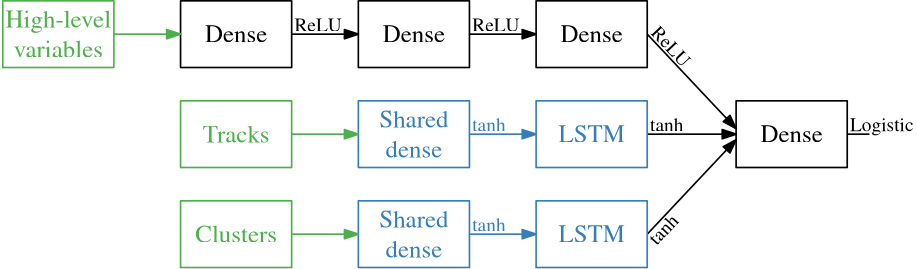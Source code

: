 <?xml version="1.0"?>
<!DOCTYPE ipe SYSTEM "ipe.dtd">
<ipe version="70206" creator="Ipe 7.2.7">
<info created="D:20170724171005" modified="D:20170913151515"/>
<preamble>\usepackage{amsmath}
\usepackage{txfonts}
</preamble>
<ipestyle name="basic">
<symbol name="arrow/arc(spx)">
<path stroke="sym-stroke" fill="sym-stroke" pen="sym-pen">
0 0 m
-1 0.333 l
-1 -0.333 l
h
</path>
</symbol>
<symbol name="arrow/farc(spx)">
<path stroke="sym-stroke" fill="white" pen="sym-pen">
0 0 m
-1 0.333 l
-1 -0.333 l
h
</path>
</symbol>
<symbol name="arrow/ptarc(spx)">
<path stroke="sym-stroke" fill="sym-stroke" pen="sym-pen">
0 0 m
-1 0.333 l
-0.8 0 l
-1 -0.333 l
h
</path>
</symbol>
<symbol name="arrow/fptarc(spx)">
<path stroke="sym-stroke" fill="white" pen="sym-pen">
0 0 m
-1 0.333 l
-0.8 0 l
-1 -0.333 l
h
</path>
</symbol>
<symbol name="mark/circle(sx)" transformations="translations">
<path fill="sym-stroke">
0.6 0 0 0.6 0 0 e
0.4 0 0 0.4 0 0 e
</path>
</symbol>
<symbol name="mark/disk(sx)" transformations="translations">
<path fill="sym-stroke">
0.6 0 0 0.6 0 0 e
</path>
</symbol>
<symbol name="mark/fdisk(sfx)" transformations="translations">
<group>
<path fill="sym-fill">
0.5 0 0 0.5 0 0 e
</path>
<path fill="sym-stroke" fillrule="eofill">
0.6 0 0 0.6 0 0 e
0.4 0 0 0.4 0 0 e
</path>
</group>
</symbol>
<symbol name="mark/box(sx)" transformations="translations">
<path fill="sym-stroke" fillrule="eofill">
-0.6 -0.6 m
0.6 -0.6 l
0.6 0.6 l
-0.6 0.6 l
h
-0.4 -0.4 m
0.4 -0.4 l
0.4 0.4 l
-0.4 0.4 l
h
</path>
</symbol>
<symbol name="mark/square(sx)" transformations="translations">
<path fill="sym-stroke">
-0.6 -0.6 m
0.6 -0.6 l
0.6 0.6 l
-0.6 0.6 l
h
</path>
</symbol>
<symbol name="mark/fsquare(sfx)" transformations="translations">
<group>
<path fill="sym-fill">
-0.5 -0.5 m
0.5 -0.5 l
0.5 0.5 l
-0.5 0.5 l
h
</path>
<path fill="sym-stroke" fillrule="eofill">
-0.6 -0.6 m
0.6 -0.6 l
0.6 0.6 l
-0.6 0.6 l
h
-0.4 -0.4 m
0.4 -0.4 l
0.4 0.4 l
-0.4 0.4 l
h
</path>
</group>
</symbol>
<symbol name="mark/cross(sx)" transformations="translations">
<group>
<path fill="sym-stroke">
-0.43 -0.57 m
0.57 0.43 l
0.43 0.57 l
-0.57 -0.43 l
h
</path>
<path fill="sym-stroke">
-0.43 0.57 m
0.57 -0.43 l
0.43 -0.57 l
-0.57 0.43 l
h
</path>
</group>
</symbol>
<symbol name="arrow/fnormal(spx)">
<path stroke="sym-stroke" fill="white" pen="sym-pen">
0 0 m
-1 0.333 l
-1 -0.333 l
h
</path>
</symbol>
<symbol name="arrow/pointed(spx)">
<path stroke="sym-stroke" fill="sym-stroke" pen="sym-pen">
0 0 m
-1 0.333 l
-0.8 0 l
-1 -0.333 l
h
</path>
</symbol>
<symbol name="arrow/fpointed(spx)">
<path stroke="sym-stroke" fill="white" pen="sym-pen">
0 0 m
-1 0.333 l
-0.8 0 l
-1 -0.333 l
h
</path>
</symbol>
<symbol name="arrow/linear(spx)">
<path stroke="sym-stroke" pen="sym-pen">
-1 0.333 m
0 0 l
-1 -0.333 l
</path>
</symbol>
<symbol name="arrow/fdouble(spx)">
<path stroke="sym-stroke" fill="white" pen="sym-pen">
0 0 m
-1 0.333 l
-1 -0.333 l
h
-1 0 m
-2 0.333 l
-2 -0.333 l
h
</path>
</symbol>
<symbol name="arrow/double(spx)">
<path stroke="sym-stroke" fill="sym-stroke" pen="sym-pen">
0 0 m
-1 0.333 l
-1 -0.333 l
h
-1 0 m
-2 0.333 l
-2 -0.333 l
h
</path>
</symbol>
<pen name="heavier" value="0.8"/>
<pen name="fat" value="1.2"/>
<pen name="ultrafat" value="2"/>
<symbolsize name="large" value="5"/>
<symbolsize name="small" value="2"/>
<symbolsize name="tiny" value="1.1"/>
<arrowsize name="large" value="10"/>
<arrowsize name="small" value="5"/>
<arrowsize name="tiny" value="3"/>
<color name="red" value="1 0 0"/>
<color name="green" value="0 1 0"/>
<color name="blue" value="0 0 1"/>
<color name="yellow" value="1 1 0"/>
<color name="orange" value="1 0.647 0"/>
<color name="gold" value="1 0.843 0"/>
<color name="purple" value="0.627 0.125 0.941"/>
<color name="gray" value="0.745"/>
<color name="brown" value="0.647 0.165 0.165"/>
<color name="navy" value="0 0 0.502"/>
<color name="pink" value="1 0.753 0.796"/>
<color name="seagreen" value="0.18 0.545 0.341"/>
<color name="turquoise" value="0.251 0.878 0.816"/>
<color name="violet" value="0.933 0.51 0.933"/>
<color name="darkblue" value="0 0 0.545"/>
<color name="darkcyan" value="0 0.545 0.545"/>
<color name="darkgray" value="0.663"/>
<color name="darkgreen" value="0 0.392 0"/>
<color name="darkmagenta" value="0.545 0 0.545"/>
<color name="darkorange" value="1 0.549 0"/>
<color name="darkred" value="0.545 0 0"/>
<color name="lightblue" value="0.678 0.847 0.902"/>
<color name="lightcyan" value="0.878 1 1"/>
<color name="lightgray" value="0.827"/>
<color name="lightgreen" value="0.565 0.933 0.565"/>
<color name="lightyellow" value="1 1 0.878"/>
<dashstyle name="dashed" value="[4] 0"/>
<dashstyle name="dotted" value="[1 3] 0"/>
<dashstyle name="dash dotted" value="[4 2 1 2] 0"/>
<dashstyle name="dash dot dotted" value="[4 2 1 2 1 2] 0"/>
<textsize name="large" value="\large"/>
<textsize name="Large" value="\Large"/>
<textsize name="LARGE" value="\LARGE"/>
<textsize name="huge" value="\huge"/>
<textsize name="Huge" value="\Huge"/>
<textsize name="small" value="\small"/>
<textsize name="footnote" value="\footnotesize"/>
<textsize name="tiny" value="\tiny"/>
<textstyle name="center" begin="\begin{center}" end="\end{center}"/>
<textstyle name="itemize" begin="\begin{itemize}" end="\end{itemize}"/>
<textstyle name="item" begin="\begin{itemize}\item{}" end="\end{itemize}"/>
<gridsize name="4 pts" value="4"/>
<gridsize name="8 pts (~3 mm)" value="8"/>
<gridsize name="16 pts (~6 mm)" value="16"/>
<gridsize name="32 pts (~12 mm)" value="32"/>
<gridsize name="10 pts (~3.5 mm)" value="10"/>
<gridsize name="20 pts (~7 mm)" value="20"/>
<gridsize name="14 pts (~5 mm)" value="14"/>
<gridsize name="28 pts (~10 mm)" value="28"/>
<gridsize name="56 pts (~20 mm)" value="56"/>
<anglesize name="90 deg" value="90"/>
<anglesize name="60 deg" value="60"/>
<anglesize name="45 deg" value="45"/>
<anglesize name="30 deg" value="30"/>
<anglesize name="22.5 deg" value="22.5"/>
<opacity name="10%" value="0.1"/>
<opacity name="30%" value="0.3"/>
<opacity name="50%" value="0.5"/>
<opacity name="75%" value="0.75"/>
<tiling name="falling" angle="-60" step="4" width="1"/>
<tiling name="rising" angle="30" step="4" width="1"/>
</ipestyle>
<page>
<layer name="alpha"/>
<view layers="alpha" active="alpha"/>
<path layer="alpha" matrix="1 0 0 1 0 -44" stroke="0.216 0.494 0.722" pen="0.6">
156 816 m
156 792 l
196 792 l
196 816 l
h
</path>
<text matrix="1 0 0 1 8 -36" transformations="translations" pos="148 796" stroke="0.216 0.494 0.722" type="minipage" width="40" height="11.064" depth="5.95" valign="center" size="9" style="center">Shared dense</text>
<text matrix="1 0 0 1 72 -36" transformations="translations" pos="148 796" stroke="0.216 0.494 0.722" type="minipage" width="40" height="5.62" depth="0.5" valign="center" size="9" style="center">LSTM</text>
<path matrix="1 0 0 1 0 -80" stroke="0.216 0.494 0.722" pen="0.6">
156 816 m
156 792 l
196 792 l
196 816 l
h
</path>
<text matrix="1 0 0 1 8 -72" transformations="translations" pos="148 796" stroke="0.216 0.494 0.722" type="minipage" width="40" height="11.064" depth="5.95" valign="center" size="9" style="center">Shared dense</text>
<text matrix="1 0 0 1 72 -72" transformations="translations" pos="148 796" stroke="0.216 0.494 0.722" type="minipage" width="40" height="5.62" depth="0.5" valign="center" size="9" style="center">LSTM</text>
<text matrix="1 0 0 1 144 -36" transformations="translations" pos="148 796" stroke="black" type="minipage" width="40" height="5.613" depth="0.48" valign="center" size="9" style="center">Dense</text>
<path matrix="1 0 0 1 136 -44" stroke="black" pen="0.6">
156 816 m
156 792 l
196 792 l
196 816 l
h
</path>
<path matrix="1 0 0 1 0 4" stroke="0.216 0.494 0.722" pen="0.6" arrow="normal/small">
196 756 m
220 756 l
</path>
<path matrix="1 0 0 1 0 8" stroke="0.216 0.494 0.722" pen="0.6" arrow="normal/small">
196 716 m
220 716 l
</path>
<path matrix="1 0 0 1 -64 -44" stroke="0.302 0.686 0.29" pen="0.6">
156 816 m
156 792 l
196 792 l
196 816 l
h
</path>
<text matrix="1 0 0 1 -56 -36" transformations="translations" pos="148 796" stroke="0.302 0.686 0.29" type="minipage" width="40" height="5.674" depth="0.54" valign="center" size="9" style="center">Tracks</text>
<path matrix="1 0 0 1 -64 -80" stroke="0.302 0.686 0.29" pen="0.6">
156 816 m
156 792 l
196 792 l
196 816 l
h
</path>
<text matrix="1 0 0 1 -56 -72" transformations="translations" pos="148 796" stroke="0.302 0.686 0.29" type="minipage" width="40" height="5.681" depth="0.56" valign="center" size="9" style="center">Clusters</text>
<path matrix="1 0 0 1 0 8" stroke="0.302 0.686 0.29" pen="0.6" arrow="normal/small">
132 716 m
156 716 l
</path>
<path matrix="1 0 0 1 0 4" stroke="0.302 0.686 0.29" pen="0.6" arrow="normal/small">
132 756 m
156 756 l
</path>
<text matrix="1 0 0 1 5 -35" transformations="translations" pos="192 796" stroke="0.216 0.494 0.722" type="label" width="12.009" height="4.763" depth="0.07" valign="baseline" size="7" style="math">\tanh</text>
<text matrix="1 0 0 1 5 -71" transformations="translations" pos="192 796" stroke="0.216 0.494 0.722" type="label" width="12.009" height="4.763" depth="0.07" valign="baseline" size="7" style="math">\tanh</text>
<text matrix="1 0 0 1 -115 -15" transformations="translations" pos="448 776" stroke="black" type="label" width="22.86" height="4.766" depth="1.51" valign="baseline" size="7">Logistic</text>
<path matrix="1 0 0 1 0 4" stroke="black" pen="0.6" arrow="normal/small">
260 756 m
292 756 l
</path>
<path matrix="1 0 0 1 -96 -16" stroke="black" pen="0.6">
428 776 m
436 776 l
</path>
<text matrix="1 0 0 1 -56 0" transformations="translations" pos="148 796" stroke="black" type="minipage" width="40" height="5.613" depth="0.48" valign="center" size="9" style="center">Dense</text>
<path matrix="1 0 0 1 -64 -8" stroke="black" pen="0.6">
156 816 m
156 792 l
196 792 l
196 816 l
h
</path>
<path stroke="black" pen="0.6" arrow="normal/small">
132 796 m
156 796 l
</path>
<text matrix="1 0 0 1 -59 1" transformations="translations" pos="192 796" stroke="black" type="label" width="17.044" height="4.67" depth="0.09" valign="baseline" size="7" style="math">\mathrm{ReLU}</text>
<text matrix="1 0 0 1 8 0" transformations="translations" pos="148 796" stroke="black" type="minipage" width="40" height="5.613" depth="0.48" valign="center" size="9" style="center">Dense</text>
<path matrix="1 0 0 1 0 -8" stroke="black" pen="0.6">
156 816 m
156 792 l
196 792 l
196 816 l
h
</path>
<path stroke="black" pen="0.6" arrow="normal/small">
196 796 m
220 796 l
</path>
<text matrix="1 0 0 1 5 1" transformations="translations" pos="192 796" stroke="black" type="label" width="17.044" height="4.67" depth="0.09" valign="baseline" size="7" style="math">\mathrm{ReLU}</text>
<text matrix="1 0 0 1 72 0" transformations="translations" pos="148 796" stroke="black" type="minipage" width="40" height="5.613" depth="0.48" valign="center" size="9" style="center">Dense</text>
<text matrix="0.685361 -0.728204 0.728204 0.685361 -450.239 390.468" pos="192 796" stroke="black" type="label" width="17.044" height="4.67" depth="0.09" valign="baseline" size="7" style="math">\mathrm{ReLU}</text>
<path matrix="1 0 0 1 -128 -8" stroke="0.302 0.686 0.29" pen="0.6">
156 816 m
156 792 l
196 792 l
196 816 l
h
</path>
<text matrix="1 0 0 1 -120 0" transformations="translations" pos="148 796" stroke="0.302 0.686 0.29" type="minipage" width="40" height="11.081" depth="5.96" valign="center" size="9" style="center">High-level variables</text>
<path matrix="1 0 0 1 -64 40" stroke="0.302 0.686 0.29" pen="0.6" arrow="normal/small">
132 756 m
156 756 l
</path>
<path stroke="black" pen="0.6" arrow="normal/small">
260 796 m
292 762 l
</path>
<path stroke="black" pen="0.6" arrow="normal/small">
260 724 m
292 758 l
</path>
<path matrix="1 0 0 1 64 -80" stroke="0.216 0.494 0.722" pen="0.6">
156 816 m
156 792 l
196 792 l
196 816 l
h
</path>
<path matrix="1 0 0 1 64 -8" stroke="black" pen="0.6">
156 816 m
156 792 l
196 792 l
196 816 l
h
</path>
<path matrix="1 0 0 1 64 -44" stroke="0.216 0.494 0.722" pen="0.6">
156 816 m
156 792 l
196 792 l
196 816 l
h
</path>
<text matrix="1 0 0 1 69 -35" transformations="translations" pos="192 796" stroke="black" type="label" width="12.009" height="4.763" depth="0.07" valign="baseline" size="7" style="math">\tanh</text>
<text matrix="0.685361 0.728204 -0.728204 0.685361 708.061 37.6376" pos="192 796" stroke="black" type="label" width="12.009" height="4.763" depth="0.07" valign="top" size="7" style="math">\tanh</text>
</page>
</ipe>
